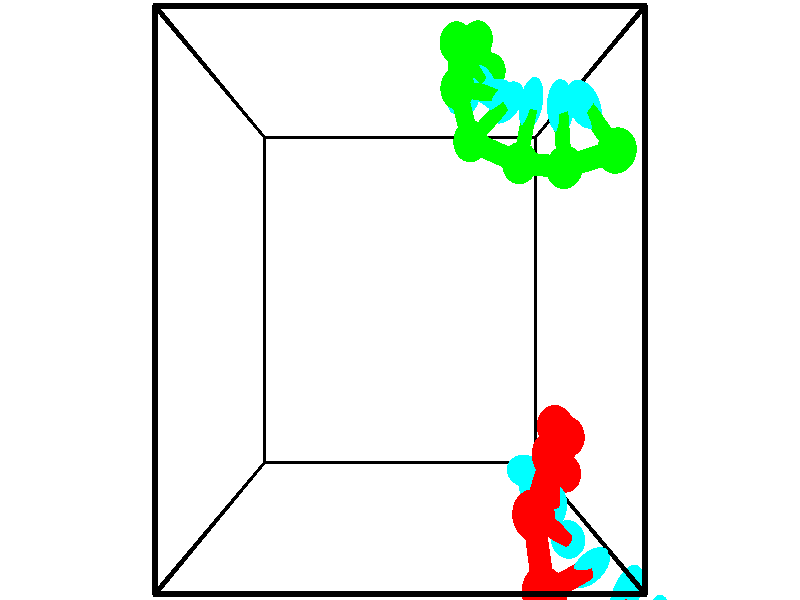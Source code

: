 // switches for output
#declare DRAW_BASES = 1; // possible values are 0, 1; only relevant for DNA ribbons
#declare DRAW_BASES_TYPE = 3; // possible values are 1, 2, 3; only relevant for DNA ribbons
#declare DRAW_FOG = 0; // set to 1 to enable fog

#include "colors.inc"

#include "transforms.inc"
background { rgb <1, 1, 1>}

#default {
   normal{
       ripples 0.25
       frequency 0.20
       turbulence 0.2
       lambda 5
   }
	finish {
		phong 0.1
		phong_size 40.
	}
}

// original window dimensions: 1024x640


// camera settings

camera {
	sky <-0, 1, 0>
	up <-0, 1, 0>
	right 1.6 * <1, 0, 0>
	location <2.5, 2.5, 11.1562>
	look_at <2.5, 2.5, 2.5>
	direction <0, 0, -8.6562>
	angle 67.0682
}


# declare cpy_camera_pos = <2.5, 2.5, 11.1562>;
# if (DRAW_FOG = 1)
fog {
	fog_type 2
	up vnormalize(cpy_camera_pos)
	color rgbt<1,1,1,0.3>
	distance 1e-5
	fog_alt 3e-3
	fog_offset 4
}
# end


// LIGHTS

# declare lum = 6;
global_settings {
	ambient_light rgb lum * <0.05, 0.05, 0.05>
	max_trace_level 15
}# declare cpy_direct_light_amount = 0.25;
light_source
{	1000 * <-1, -1, 1>,
	rgb lum * cpy_direct_light_amount
	parallel
}

light_source
{	1000 * <1, 1, -1>,
	rgb lum * cpy_direct_light_amount
	parallel
}

// strand 0

// nucleotide -1

// particle -1
sphere {
	<5.237251, -1.125177, 4.640321> 0.250000
	pigment { color rgbt <1,0,0,0> }
	no_shadow
}
cylinder {
	<5.249832, -0.726410, 4.669075>,  <5.257381, -0.487150, 4.686327>, 0.100000
	pigment { color rgbt <1,0,0,0> }
	no_shadow
}
cylinder {
	<5.249832, -0.726410, 4.669075>,  <5.237251, -1.125177, 4.640321>, 0.100000
	pigment { color rgbt <1,0,0,0> }
	no_shadow
}

// particle -1
sphere {
	<5.249832, -0.726410, 4.669075> 0.100000
	pigment { color rgbt <1,0,0,0> }
	no_shadow
}
sphere {
	0, 1
	scale<0.080000,0.200000,0.300000>
	matrix <-0.470809, 0.078218, -0.878761,
		-0.881674, -0.006204, 0.471818,
		0.031453, 0.996917, 0.071884,
		5.259268, -0.427335, 4.690640>
	pigment { color rgbt <0,1,1,0> }
	no_shadow
}
cylinder {
	<4.606569, -0.757781, 4.564888>,  <5.237251, -1.125177, 4.640321>, 0.130000
	pigment { color rgbt <1,0,0,0> }
	no_shadow
}

// nucleotide -1

// particle -1
sphere {
	<4.606569, -0.757781, 4.564888> 0.250000
	pigment { color rgbt <1,0,0,0> }
	no_shadow
}
cylinder {
	<4.860249, -0.472313, 4.445915>,  <5.012456, -0.301032, 4.374531>, 0.100000
	pigment { color rgbt <1,0,0,0> }
	no_shadow
}
cylinder {
	<4.860249, -0.472313, 4.445915>,  <4.606569, -0.757781, 4.564888>, 0.100000
	pigment { color rgbt <1,0,0,0> }
	no_shadow
}

// particle -1
sphere {
	<4.860249, -0.472313, 4.445915> 0.100000
	pigment { color rgbt <1,0,0,0> }
	no_shadow
}
sphere {
	0, 1
	scale<0.080000,0.200000,0.300000>
	matrix <-0.481014, 0.063012, -0.874446,
		-0.605324, 0.697642, 0.383248,
		0.634199, 0.713671, -0.297433,
		5.050508, -0.258212, 4.356686>
	pigment { color rgbt <0,1,1,0> }
	no_shadow
}
cylinder {
	<4.134246, -0.275892, 4.314616>,  <4.606569, -0.757781, 4.564888>, 0.130000
	pigment { color rgbt <1,0,0,0> }
	no_shadow
}

// nucleotide -1

// particle -1
sphere {
	<4.134246, -0.275892, 4.314616> 0.250000
	pigment { color rgbt <1,0,0,0> }
	no_shadow
}
cylinder {
	<4.488209, -0.195198, 4.146690>,  <4.700586, -0.146782, 4.045935>, 0.100000
	pigment { color rgbt <1,0,0,0> }
	no_shadow
}
cylinder {
	<4.488209, -0.195198, 4.146690>,  <4.134246, -0.275892, 4.314616>, 0.100000
	pigment { color rgbt <1,0,0,0> }
	no_shadow
}

// particle -1
sphere {
	<4.488209, -0.195198, 4.146690> 0.100000
	pigment { color rgbt <1,0,0,0> }
	no_shadow
}
sphere {
	0, 1
	scale<0.080000,0.200000,0.300000>
	matrix <-0.462642, 0.276438, -0.842344,
		-0.053878, 0.939619, 0.337953,
		0.884906, 0.201736, -0.419814,
		4.753681, -0.134677, 4.020746>
	pigment { color rgbt <0,1,1,0> }
	no_shadow
}
cylinder {
	<4.093012, 0.356827, 3.952536>,  <4.134246, -0.275892, 4.314616>, 0.130000
	pigment { color rgbt <1,0,0,0> }
	no_shadow
}

// nucleotide -1

// particle -1
sphere {
	<4.093012, 0.356827, 3.952536> 0.250000
	pigment { color rgbt <1,0,0,0> }
	no_shadow
}
cylinder {
	<4.382706, 0.157036, 3.762375>,  <4.556522, 0.037161, 3.648278>, 0.100000
	pigment { color rgbt <1,0,0,0> }
	no_shadow
}
cylinder {
	<4.382706, 0.157036, 3.762375>,  <4.093012, 0.356827, 3.952536>, 0.100000
	pigment { color rgbt <1,0,0,0> }
	no_shadow
}

// particle -1
sphere {
	<4.382706, 0.157036, 3.762375> 0.100000
	pigment { color rgbt <1,0,0,0> }
	no_shadow
}
sphere {
	0, 1
	scale<0.080000,0.200000,0.300000>
	matrix <-0.407006, 0.246887, -0.879427,
		0.556625, 0.830403, -0.024486,
		0.724233, -0.499478, -0.475403,
		4.599976, 0.007193, 3.619754>
	pigment { color rgbt <0,1,1,0> }
	no_shadow
}
cylinder {
	<4.422169, 0.862817, 3.522015>,  <4.093012, 0.356827, 3.952536>, 0.130000
	pigment { color rgbt <1,0,0,0> }
	no_shadow
}

// nucleotide -1

// particle -1
sphere {
	<4.422169, 0.862817, 3.522015> 0.250000
	pigment { color rgbt <1,0,0,0> }
	no_shadow
}
cylinder {
	<4.467789, 0.501572, 3.356422>,  <4.495161, 0.284825, 3.257067>, 0.100000
	pigment { color rgbt <1,0,0,0> }
	no_shadow
}
cylinder {
	<4.467789, 0.501572, 3.356422>,  <4.422169, 0.862817, 3.522015>, 0.100000
	pigment { color rgbt <1,0,0,0> }
	no_shadow
}

// particle -1
sphere {
	<4.467789, 0.501572, 3.356422> 0.100000
	pigment { color rgbt <1,0,0,0> }
	no_shadow
}
sphere {
	0, 1
	scale<0.080000,0.200000,0.300000>
	matrix <-0.175383, 0.391854, -0.903156,
		0.977872, 0.175609, -0.113700,
		0.114049, -0.903112, -0.413982,
		4.502003, 0.230638, 3.232228>
	pigment { color rgbt <0,1,1,0> }
	no_shadow
}
cylinder {
	<4.643332, 1.040293, 2.833771>,  <4.422169, 0.862817, 3.522015>, 0.130000
	pigment { color rgbt <1,0,0,0> }
	no_shadow
}

// nucleotide -1

// particle -1
sphere {
	<4.643332, 1.040293, 2.833771> 0.250000
	pigment { color rgbt <1,0,0,0> }
	no_shadow
}
cylinder {
	<4.571934, 0.649498, 2.787064>,  <4.529095, 0.415021, 2.759039>, 0.100000
	pigment { color rgbt <1,0,0,0> }
	no_shadow
}
cylinder {
	<4.571934, 0.649498, 2.787064>,  <4.643332, 1.040293, 2.833771>, 0.100000
	pigment { color rgbt <1,0,0,0> }
	no_shadow
}

// particle -1
sphere {
	<4.571934, 0.649498, 2.787064> 0.100000
	pigment { color rgbt <1,0,0,0> }
	no_shadow
}
sphere {
	0, 1
	scale<0.080000,0.200000,0.300000>
	matrix <-0.066554, 0.130391, -0.989227,
		0.981687, -0.168801, -0.088296,
		-0.178496, -0.976987, -0.116769,
		4.518385, 0.356402, 2.752033>
	pigment { color rgbt <0,1,1,0> }
	no_shadow
}
cylinder {
	<4.972216, 0.818637, 2.224453>,  <4.643332, 1.040293, 2.833771>, 0.130000
	pigment { color rgbt <1,0,0,0> }
	no_shadow
}

// nucleotide -1

// particle -1
sphere {
	<4.972216, 0.818637, 2.224453> 0.250000
	pigment { color rgbt <1,0,0,0> }
	no_shadow
}
cylinder {
	<4.694748, 0.535477, 2.277672>,  <4.528267, 0.365581, 2.309603>, 0.100000
	pigment { color rgbt <1,0,0,0> }
	no_shadow
}
cylinder {
	<4.694748, 0.535477, 2.277672>,  <4.972216, 0.818637, 2.224453>, 0.100000
	pigment { color rgbt <1,0,0,0> }
	no_shadow
}

// particle -1
sphere {
	<4.694748, 0.535477, 2.277672> 0.100000
	pigment { color rgbt <1,0,0,0> }
	no_shadow
}
sphere {
	0, 1
	scale<0.080000,0.200000,0.300000>
	matrix <-0.191294, 0.002974, -0.981528,
		0.694428, -0.706307, -0.137479,
		-0.693669, -0.707900, 0.133047,
		4.486647, 0.323107, 2.317586>
	pigment { color rgbt <0,1,1,0> }
	no_shadow
}
cylinder {
	<5.072515, 0.247798, 1.714437>,  <4.972216, 0.818637, 2.224453>, 0.130000
	pigment { color rgbt <1,0,0,0> }
	no_shadow
}

// nucleotide -1

// particle -1
sphere {
	<5.072515, 0.247798, 1.714437> 0.250000
	pigment { color rgbt <1,0,0,0> }
	no_shadow
}
cylinder {
	<4.692394, 0.291214, 1.831154>,  <4.464322, 0.317263, 1.901184>, 0.100000
	pigment { color rgbt <1,0,0,0> }
	no_shadow
}
cylinder {
	<4.692394, 0.291214, 1.831154>,  <5.072515, 0.247798, 1.714437>, 0.100000
	pigment { color rgbt <1,0,0,0> }
	no_shadow
}

// particle -1
sphere {
	<4.692394, 0.291214, 1.831154> 0.100000
	pigment { color rgbt <1,0,0,0> }
	no_shadow
}
sphere {
	0, 1
	scale<0.080000,0.200000,0.300000>
	matrix <-0.307379, -0.178351, -0.934724,
		-0.049411, -0.977963, 0.202850,
		-0.950303, 0.108537, 0.291792,
		4.407303, 0.323776, 1.918691>
	pigment { color rgbt <0,1,1,0> }
	no_shadow
}
// strand 1

// nucleotide -1

// particle -1
sphere {
	<4.052645, 5.752919, 0.838323> 0.250000
	pigment { color rgbt <0,1,0,0> }
	no_shadow
}
cylinder {
	<3.760932, 5.504105, 0.952316>,  <3.585904, 5.354816, 1.020712>, 0.100000
	pigment { color rgbt <0,1,0,0> }
	no_shadow
}
cylinder {
	<3.760932, 5.504105, 0.952316>,  <4.052645, 5.752919, 0.838323>, 0.100000
	pigment { color rgbt <0,1,0,0> }
	no_shadow
}

// particle -1
sphere {
	<3.760932, 5.504105, 0.952316> 0.100000
	pigment { color rgbt <0,1,0,0> }
	no_shadow
}
sphere {
	0, 1
	scale<0.080000,0.200000,0.300000>
	matrix <0.284417, 0.103216, 0.953128,
		-0.622295, 0.776155, 0.101644,
		-0.729284, -0.622037, 0.284983,
		3.542146, 5.317493, 1.037811>
	pigment { color rgbt <0,1,1,0> }
	no_shadow
}
cylinder {
	<3.746948, 5.998579, 1.402404>,  <4.052645, 5.752919, 0.838323>, 0.130000
	pigment { color rgbt <0,1,0,0> }
	no_shadow
}

// nucleotide -1

// particle -1
sphere {
	<3.746948, 5.998579, 1.402404> 0.250000
	pigment { color rgbt <0,1,0,0> }
	no_shadow
}
cylinder {
	<3.675574, 5.605003, 1.404388>,  <3.632750, 5.368858, 1.405579>, 0.100000
	pigment { color rgbt <0,1,0,0> }
	no_shadow
}
cylinder {
	<3.675574, 5.605003, 1.404388>,  <3.746948, 5.998579, 1.402404>, 0.100000
	pigment { color rgbt <0,1,0,0> }
	no_shadow
}

// particle -1
sphere {
	<3.675574, 5.605003, 1.404388> 0.100000
	pigment { color rgbt <0,1,0,0> }
	no_shadow
}
sphere {
	0, 1
	scale<0.080000,0.200000,0.300000>
	matrix <0.391609, -0.066390, 0.917734,
		-0.902664, 0.165700, 0.397166,
		-0.178436, -0.983939, 0.004962,
		3.622044, 5.309822, 1.405877>
	pigment { color rgbt <0,1,1,0> }
	no_shadow
}
cylinder {
	<3.347969, 5.739293, 2.043392>,  <3.746948, 5.998579, 1.402404>, 0.130000
	pigment { color rgbt <0,1,0,0> }
	no_shadow
}

// nucleotide -1

// particle -1
sphere {
	<3.347969, 5.739293, 2.043392> 0.250000
	pigment { color rgbt <0,1,0,0> }
	no_shadow
}
cylinder {
	<3.604812, 5.480042, 1.879623>,  <3.758918, 5.324491, 1.781362>, 0.100000
	pigment { color rgbt <0,1,0,0> }
	no_shadow
}
cylinder {
	<3.604812, 5.480042, 1.879623>,  <3.347969, 5.739293, 2.043392>, 0.100000
	pigment { color rgbt <0,1,0,0> }
	no_shadow
}

// particle -1
sphere {
	<3.604812, 5.480042, 1.879623> 0.100000
	pigment { color rgbt <0,1,0,0> }
	no_shadow
}
sphere {
	0, 1
	scale<0.080000,0.200000,0.300000>
	matrix <0.402488, -0.169522, 0.899592,
		-0.652458, -0.742422, 0.152012,
		0.642108, -0.648129, -0.409422,
		3.797445, 5.285603, 1.756797>
	pigment { color rgbt <0,1,1,0> }
	no_shadow
}
cylinder {
	<3.340859, 5.079681, 2.329629>,  <3.347969, 5.739293, 2.043392>, 0.130000
	pigment { color rgbt <0,1,0,0> }
	no_shadow
}

// nucleotide -1

// particle -1
sphere {
	<3.340859, 5.079681, 2.329629> 0.250000
	pigment { color rgbt <0,1,0,0> }
	no_shadow
}
cylinder {
	<3.712199, 5.072754, 2.181107>,  <3.935002, 5.068597, 2.091993>, 0.100000
	pigment { color rgbt <0,1,0,0> }
	no_shadow
}
cylinder {
	<3.712199, 5.072754, 2.181107>,  <3.340859, 5.079681, 2.329629>, 0.100000
	pigment { color rgbt <0,1,0,0> }
	no_shadow
}

// particle -1
sphere {
	<3.712199, 5.072754, 2.181107> 0.100000
	pigment { color rgbt <0,1,0,0> }
	no_shadow
}
sphere {
	0, 1
	scale<0.080000,0.200000,0.300000>
	matrix <0.343828, -0.339571, 0.875485,
		-0.141247, -0.940421, -0.309285,
		0.928349, -0.017319, -0.371307,
		3.990703, 5.067558, 2.069715>
	pigment { color rgbt <0,1,1,0> }
	no_shadow
}
cylinder {
	<3.526815, 4.424296, 2.374948>,  <3.340859, 5.079681, 2.329629>, 0.130000
	pigment { color rgbt <0,1,0,0> }
	no_shadow
}

// nucleotide -1

// particle -1
sphere {
	<3.526815, 4.424296, 2.374948> 0.250000
	pigment { color rgbt <0,1,0,0> }
	no_shadow
}
cylinder {
	<3.824213, 4.691788, 2.376633>,  <4.002651, 4.852283, 2.377644>, 0.100000
	pigment { color rgbt <0,1,0,0> }
	no_shadow
}
cylinder {
	<3.824213, 4.691788, 2.376633>,  <3.526815, 4.424296, 2.374948>, 0.100000
	pigment { color rgbt <0,1,0,0> }
	no_shadow
}

// particle -1
sphere {
	<3.824213, 4.691788, 2.376633> 0.100000
	pigment { color rgbt <0,1,0,0> }
	no_shadow
}
sphere {
	0, 1
	scale<0.080000,0.200000,0.300000>
	matrix <0.260318, -0.295212, 0.919285,
		0.615997, -0.682386, -0.393571,
		0.743494, 0.668730, 0.004212,
		4.047261, 4.892406, 2.377896>
	pigment { color rgbt <0,1,1,0> }
	no_shadow
}
cylinder {
	<4.222639, 4.140726, 2.475749>,  <3.526815, 4.424296, 2.374948>, 0.130000
	pigment { color rgbt <0,1,0,0> }
	no_shadow
}

// nucleotide -1

// particle -1
sphere {
	<4.222639, 4.140726, 2.475749> 0.250000
	pigment { color rgbt <0,1,0,0> }
	no_shadow
}
cylinder {
	<4.290175, 4.517044, 2.593323>,  <4.330698, 4.742835, 2.663867>, 0.100000
	pigment { color rgbt <0,1,0,0> }
	no_shadow
}
cylinder {
	<4.290175, 4.517044, 2.593323>,  <4.222639, 4.140726, 2.475749>, 0.100000
	pigment { color rgbt <0,1,0,0> }
	no_shadow
}

// particle -1
sphere {
	<4.290175, 4.517044, 2.593323> 0.100000
	pigment { color rgbt <0,1,0,0> }
	no_shadow
}
sphere {
	0, 1
	scale<0.080000,0.200000,0.300000>
	matrix <0.479834, -0.338946, 0.809244,
		0.860960, 0.004406, -0.508654,
		0.168841, 0.940795, 0.293933,
		4.340828, 4.799283, 2.681503>
	pigment { color rgbt <0,1,1,0> }
	no_shadow
}
cylinder {
	<4.794652, 4.043216, 2.734075>,  <4.222639, 4.140726, 2.475749>, 0.130000
	pigment { color rgbt <0,1,0,0> }
	no_shadow
}

// nucleotide -1

// particle -1
sphere {
	<4.794652, 4.043216, 2.734075> 0.250000
	pigment { color rgbt <0,1,0,0> }
	no_shadow
}
cylinder {
	<4.721179, 4.404556, 2.889107>,  <4.677095, 4.621361, 2.982126>, 0.100000
	pigment { color rgbt <0,1,0,0> }
	no_shadow
}
cylinder {
	<4.721179, 4.404556, 2.889107>,  <4.794652, 4.043216, 2.734075>, 0.100000
	pigment { color rgbt <0,1,0,0> }
	no_shadow
}

// particle -1
sphere {
	<4.721179, 4.404556, 2.889107> 0.100000
	pigment { color rgbt <0,1,0,0> }
	no_shadow
}
sphere {
	0, 1
	scale<0.080000,0.200000,0.300000>
	matrix <0.317422, -0.318655, 0.893142,
		0.930324, 0.287081, -0.228212,
		-0.183683, 0.903351, 0.387578,
		4.666074, 4.675562, 3.005380>
	pigment { color rgbt <0,1,1,0> }
	no_shadow
}
cylinder {
	<5.358799, 4.143136, 3.185112>,  <4.794652, 4.043216, 2.734075>, 0.130000
	pigment { color rgbt <0,1,0,0> }
	no_shadow
}

// nucleotide -1

// particle -1
sphere {
	<5.358799, 4.143136, 3.185112> 0.250000
	pigment { color rgbt <0,1,0,0> }
	no_shadow
}
cylinder {
	<5.077857, 4.401657, 3.304436>,  <4.909292, 4.556770, 3.376030>, 0.100000
	pigment { color rgbt <0,1,0,0> }
	no_shadow
}
cylinder {
	<5.077857, 4.401657, 3.304436>,  <5.358799, 4.143136, 3.185112>, 0.100000
	pigment { color rgbt <0,1,0,0> }
	no_shadow
}

// particle -1
sphere {
	<5.077857, 4.401657, 3.304436> 0.100000
	pigment { color rgbt <0,1,0,0> }
	no_shadow
}
sphere {
	0, 1
	scale<0.080000,0.200000,0.300000>
	matrix <0.256801, -0.160795, 0.952994,
		0.663891, 0.745946, -0.053036,
		-0.702354, 0.646304, 0.298310,
		4.867151, 4.595549, 3.393929>
	pigment { color rgbt <0,1,1,0> }
	no_shadow
}
// box output
cylinder {
	<0.000000, 0.000000, 0.000000>,  <5.000000, 0.000000, 0.000000>, 0.025000
	pigment { color rgbt <0,0,0,0> }
	no_shadow
}
cylinder {
	<0.000000, 0.000000, 0.000000>,  <0.000000, 5.000000, 0.000000>, 0.025000
	pigment { color rgbt <0,0,0,0> }
	no_shadow
}
cylinder {
	<0.000000, 0.000000, 0.000000>,  <0.000000, 0.000000, 5.000000>, 0.025000
	pigment { color rgbt <0,0,0,0> }
	no_shadow
}
cylinder {
	<5.000000, 5.000000, 5.000000>,  <0.000000, 5.000000, 5.000000>, 0.025000
	pigment { color rgbt <0,0,0,0> }
	no_shadow
}
cylinder {
	<5.000000, 5.000000, 5.000000>,  <5.000000, 0.000000, 5.000000>, 0.025000
	pigment { color rgbt <0,0,0,0> }
	no_shadow
}
cylinder {
	<5.000000, 5.000000, 5.000000>,  <5.000000, 5.000000, 0.000000>, 0.025000
	pigment { color rgbt <0,0,0,0> }
	no_shadow
}
cylinder {
	<0.000000, 0.000000, 5.000000>,  <0.000000, 5.000000, 5.000000>, 0.025000
	pigment { color rgbt <0,0,0,0> }
	no_shadow
}
cylinder {
	<0.000000, 0.000000, 5.000000>,  <5.000000, 0.000000, 5.000000>, 0.025000
	pigment { color rgbt <0,0,0,0> }
	no_shadow
}
cylinder {
	<5.000000, 5.000000, 0.000000>,  <0.000000, 5.000000, 0.000000>, 0.025000
	pigment { color rgbt <0,0,0,0> }
	no_shadow
}
cylinder {
	<5.000000, 5.000000, 0.000000>,  <5.000000, 0.000000, 0.000000>, 0.025000
	pigment { color rgbt <0,0,0,0> }
	no_shadow
}
cylinder {
	<5.000000, 0.000000, 5.000000>,  <5.000000, 0.000000, 0.000000>, 0.025000
	pigment { color rgbt <0,0,0,0> }
	no_shadow
}
cylinder {
	<0.000000, 5.000000, 0.000000>,  <0.000000, 5.000000, 5.000000>, 0.025000
	pigment { color rgbt <0,0,0,0> }
	no_shadow
}
// end of box output
